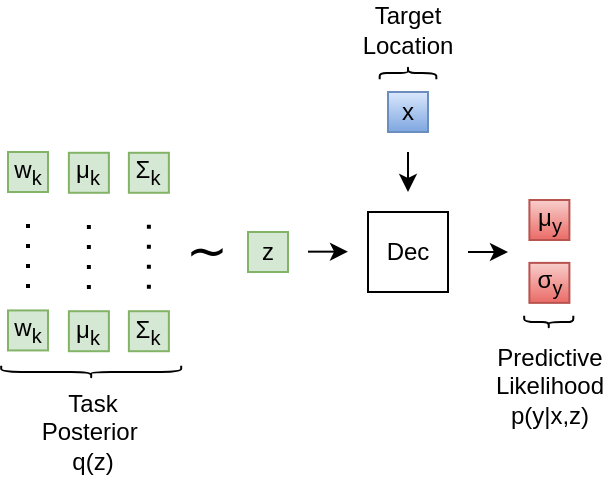 <mxfile scale="2" border="0">
    <diagram id="y7i0gF2k7Df_1dw9g7ID" name="Page-1">
        <mxGraphModel dx="900" dy="779" grid="1" gridSize="10" guides="1" tooltips="1" connect="1" arrows="1" fold="1" page="1" pageScale="1" pageWidth="1100" pageHeight="850" math="0" shadow="0">
            <root>
                <mxCell id="0"/>
                <mxCell id="1" parent="0"/>
                <mxCell id="2" value="μ&lt;sub&gt;k&lt;/sub&gt;" style="whiteSpace=wrap;html=1;aspect=fixed;fillColor=#d5e8d4;strokeColor=#82b366;fontColor=#000000;" parent="1" vertex="1">
                    <mxGeometry x="530.44" y="220.39" width="20" height="20" as="geometry"/>
                </mxCell>
                <mxCell id="3" value="Σ&lt;sub&gt;k&lt;/sub&gt;" style="whiteSpace=wrap;html=1;aspect=fixed;fillColor=#d5e8d4;strokeColor=#82b366;fontColor=#000000;" parent="1" vertex="1">
                    <mxGeometry x="560.44" y="220.39" width="20" height="20" as="geometry"/>
                </mxCell>
                <mxCell id="5" value="&lt;font color=&quot;#000000&quot;&gt;z&lt;/font&gt;" style="whiteSpace=wrap;html=1;aspect=fixed;fillColor=#d5e8d4;strokeColor=#82b366;" parent="1" vertex="1">
                    <mxGeometry x="620" y="260.0" width="20" height="20" as="geometry"/>
                </mxCell>
                <mxCell id="7" value="" style="endArrow=classic;html=1;" parent="1" edge="1">
                    <mxGeometry width="50" height="50" relative="1" as="geometry">
                        <mxPoint x="650" y="269.83" as="sourcePoint"/>
                        <mxPoint x="670" y="269.83" as="targetPoint"/>
                    </mxGeometry>
                </mxCell>
                <mxCell id="8" value="" style="endArrow=classic;html=1;" parent="1" edge="1">
                    <mxGeometry width="50" height="50" relative="1" as="geometry">
                        <mxPoint x="700" y="220" as="sourcePoint"/>
                        <mxPoint x="700" y="240" as="targetPoint"/>
                    </mxGeometry>
                </mxCell>
                <mxCell id="9" value="&lt;font color=&quot;#000000&quot;&gt;x&lt;/font&gt;" style="whiteSpace=wrap;html=1;aspect=fixed;fillColor=#dae8fc;strokeColor=#6c8ebf;gradientColor=#7ea6e0;" parent="1" vertex="1">
                    <mxGeometry x="690" y="190.0" width="20" height="20" as="geometry"/>
                </mxCell>
                <mxCell id="10" value="Dec" style="rounded=0;whiteSpace=wrap;html=1;" parent="1" vertex="1">
                    <mxGeometry x="680" y="250" width="40" height="40" as="geometry"/>
                </mxCell>
                <mxCell id="11" value="μ&lt;sub&gt;y&lt;/sub&gt;" style="whiteSpace=wrap;html=1;aspect=fixed;fillColor=#f8cecc;strokeColor=#b85450;gradientColor=#ea6b66;fontColor=#000000;" parent="1" vertex="1">
                    <mxGeometry x="760.7" y="244" width="20" height="20" as="geometry"/>
                </mxCell>
                <mxCell id="12" value="σ&lt;sub&gt;y&lt;/sub&gt;" style="whiteSpace=wrap;html=1;aspect=fixed;fillColor=#f8cecc;strokeColor=#b85450;gradientColor=#ea6b66;fontColor=#000000;" parent="1" vertex="1">
                    <mxGeometry x="760.7" y="275.44" width="20" height="20" as="geometry"/>
                </mxCell>
                <mxCell id="13" value="" style="endArrow=classic;html=1;" parent="1" edge="1">
                    <mxGeometry width="50" height="50" relative="1" as="geometry">
                        <mxPoint x="730" y="270" as="sourcePoint"/>
                        <mxPoint x="750" y="270" as="targetPoint"/>
                    </mxGeometry>
                </mxCell>
                <mxCell id="18" value="" style="shape=curlyBracket;whiteSpace=wrap;html=1;rounded=1;labelPosition=left;verticalLabelPosition=middle;align=right;verticalAlign=middle;fontColor=#000000;rotation=90;" parent="1" vertex="1">
                    <mxGeometry x="696.85" y="166.32" width="6.3" height="28.32" as="geometry"/>
                </mxCell>
                <mxCell id="19" value="Target Location" style="text;html=1;strokeColor=none;fillColor=none;align=center;verticalAlign=middle;whiteSpace=wrap;rounded=0;fontColor=#000000;" parent="1" vertex="1">
                    <mxGeometry x="680" y="150" width="40" height="18.32" as="geometry"/>
                </mxCell>
                <mxCell id="20" value="" style="shape=curlyBracket;whiteSpace=wrap;html=1;rounded=1;labelPosition=left;verticalLabelPosition=middle;align=right;verticalAlign=middle;fontColor=#000000;rotation=-90;" parent="1" vertex="1">
                    <mxGeometry x="538.44" y="285" width="6.3" height="90" as="geometry"/>
                </mxCell>
                <mxCell id="21" value="Task Posterior&amp;nbsp;&lt;br&gt;&lt;font style=&quot;font-size: 12px;&quot;&gt;q(z)&lt;/font&gt;" style="text;html=1;strokeColor=none;fillColor=none;align=center;verticalAlign=middle;whiteSpace=wrap;rounded=0;fontColor=#000000;" parent="1" vertex="1">
                    <mxGeometry x="505.44" y="333" width="74.56" height="54.63" as="geometry"/>
                </mxCell>
                <mxCell id="23" value="" style="shape=curlyBracket;whiteSpace=wrap;html=1;rounded=1;labelPosition=left;verticalLabelPosition=middle;align=right;verticalAlign=middle;fontColor=#000000;rotation=-90;" parent="1" vertex="1">
                    <mxGeometry x="767.22" y="292.77" width="6.3" height="24.56" as="geometry"/>
                </mxCell>
                <mxCell id="24" value="Predictive Likelihood p(y&lt;span style=&quot;font-size: 12px;&quot;&gt;|x,z)&lt;/span&gt;" style="text;html=1;strokeColor=none;fillColor=none;align=center;verticalAlign=middle;whiteSpace=wrap;rounded=0;fontColor=#000000;fontSize=12;" parent="1" vertex="1">
                    <mxGeometry x="740.7" y="314.33" width="60" height="45.57" as="geometry"/>
                </mxCell>
                <mxCell id="27" value="μ&lt;sub&gt;k&lt;/sub&gt;" style="whiteSpace=wrap;html=1;aspect=fixed;fillColor=#d5e8d4;strokeColor=#82b366;fontColor=#000000;" parent="1" vertex="1">
                    <mxGeometry x="530.44" y="299.61" width="20" height="20" as="geometry"/>
                </mxCell>
                <mxCell id="29" value="" style="line;strokeWidth=2;direction=south;html=1;dashed=1;dashPattern=1 4;" parent="1" vertex="1">
                    <mxGeometry x="535.44" y="256.44" width="10" height="36" as="geometry"/>
                </mxCell>
                <mxCell id="30" value="" style="line;strokeWidth=2;direction=south;html=1;dashed=1;dashPattern=1 4;" parent="1" vertex="1">
                    <mxGeometry x="565.44" y="256.39" width="10" height="36" as="geometry"/>
                </mxCell>
                <mxCell id="32" value="w&lt;sub&gt;k&lt;/sub&gt;" style="whiteSpace=wrap;html=1;aspect=fixed;fillColor=#d5e8d4;strokeColor=#82b366;fontColor=#000000;" parent="1" vertex="1">
                    <mxGeometry x="500" y="220" width="20" height="20" as="geometry"/>
                </mxCell>
                <mxCell id="33" value="Σ&lt;sub&gt;k&lt;/sub&gt;" style="whiteSpace=wrap;html=1;aspect=fixed;fillColor=#d5e8d4;strokeColor=#82b366;fontColor=#000000;" parent="1" vertex="1">
                    <mxGeometry x="560.44" y="299.61" width="20" height="20" as="geometry"/>
                </mxCell>
                <mxCell id="34" value="w&lt;sub&gt;k&lt;/sub&gt;" style="whiteSpace=wrap;html=1;aspect=fixed;fillColor=#d5e8d4;strokeColor=#82b366;fontColor=#000000;" parent="1" vertex="1">
                    <mxGeometry x="500" y="299.22" width="20" height="20" as="geometry"/>
                </mxCell>
                <mxCell id="35" value="" style="line;strokeWidth=2;direction=south;html=1;dashed=1;dashPattern=1 4;" parent="1" vertex="1">
                    <mxGeometry x="505" y="256" width="10" height="36" as="geometry"/>
                </mxCell>
                <mxCell id="38" value="&lt;font style=&quot;font-size: 25px;&quot;&gt;∼&lt;/font&gt;" style="text;html=1;strokeColor=none;fillColor=none;align=center;verticalAlign=middle;whiteSpace=wrap;rounded=0;fontSize=12;" parent="1" vertex="1">
                    <mxGeometry x="582.44" y="263" width="34.56" height="10.21" as="geometry"/>
                </mxCell>
            </root>
        </mxGraphModel>
    </diagram>
</mxfile>